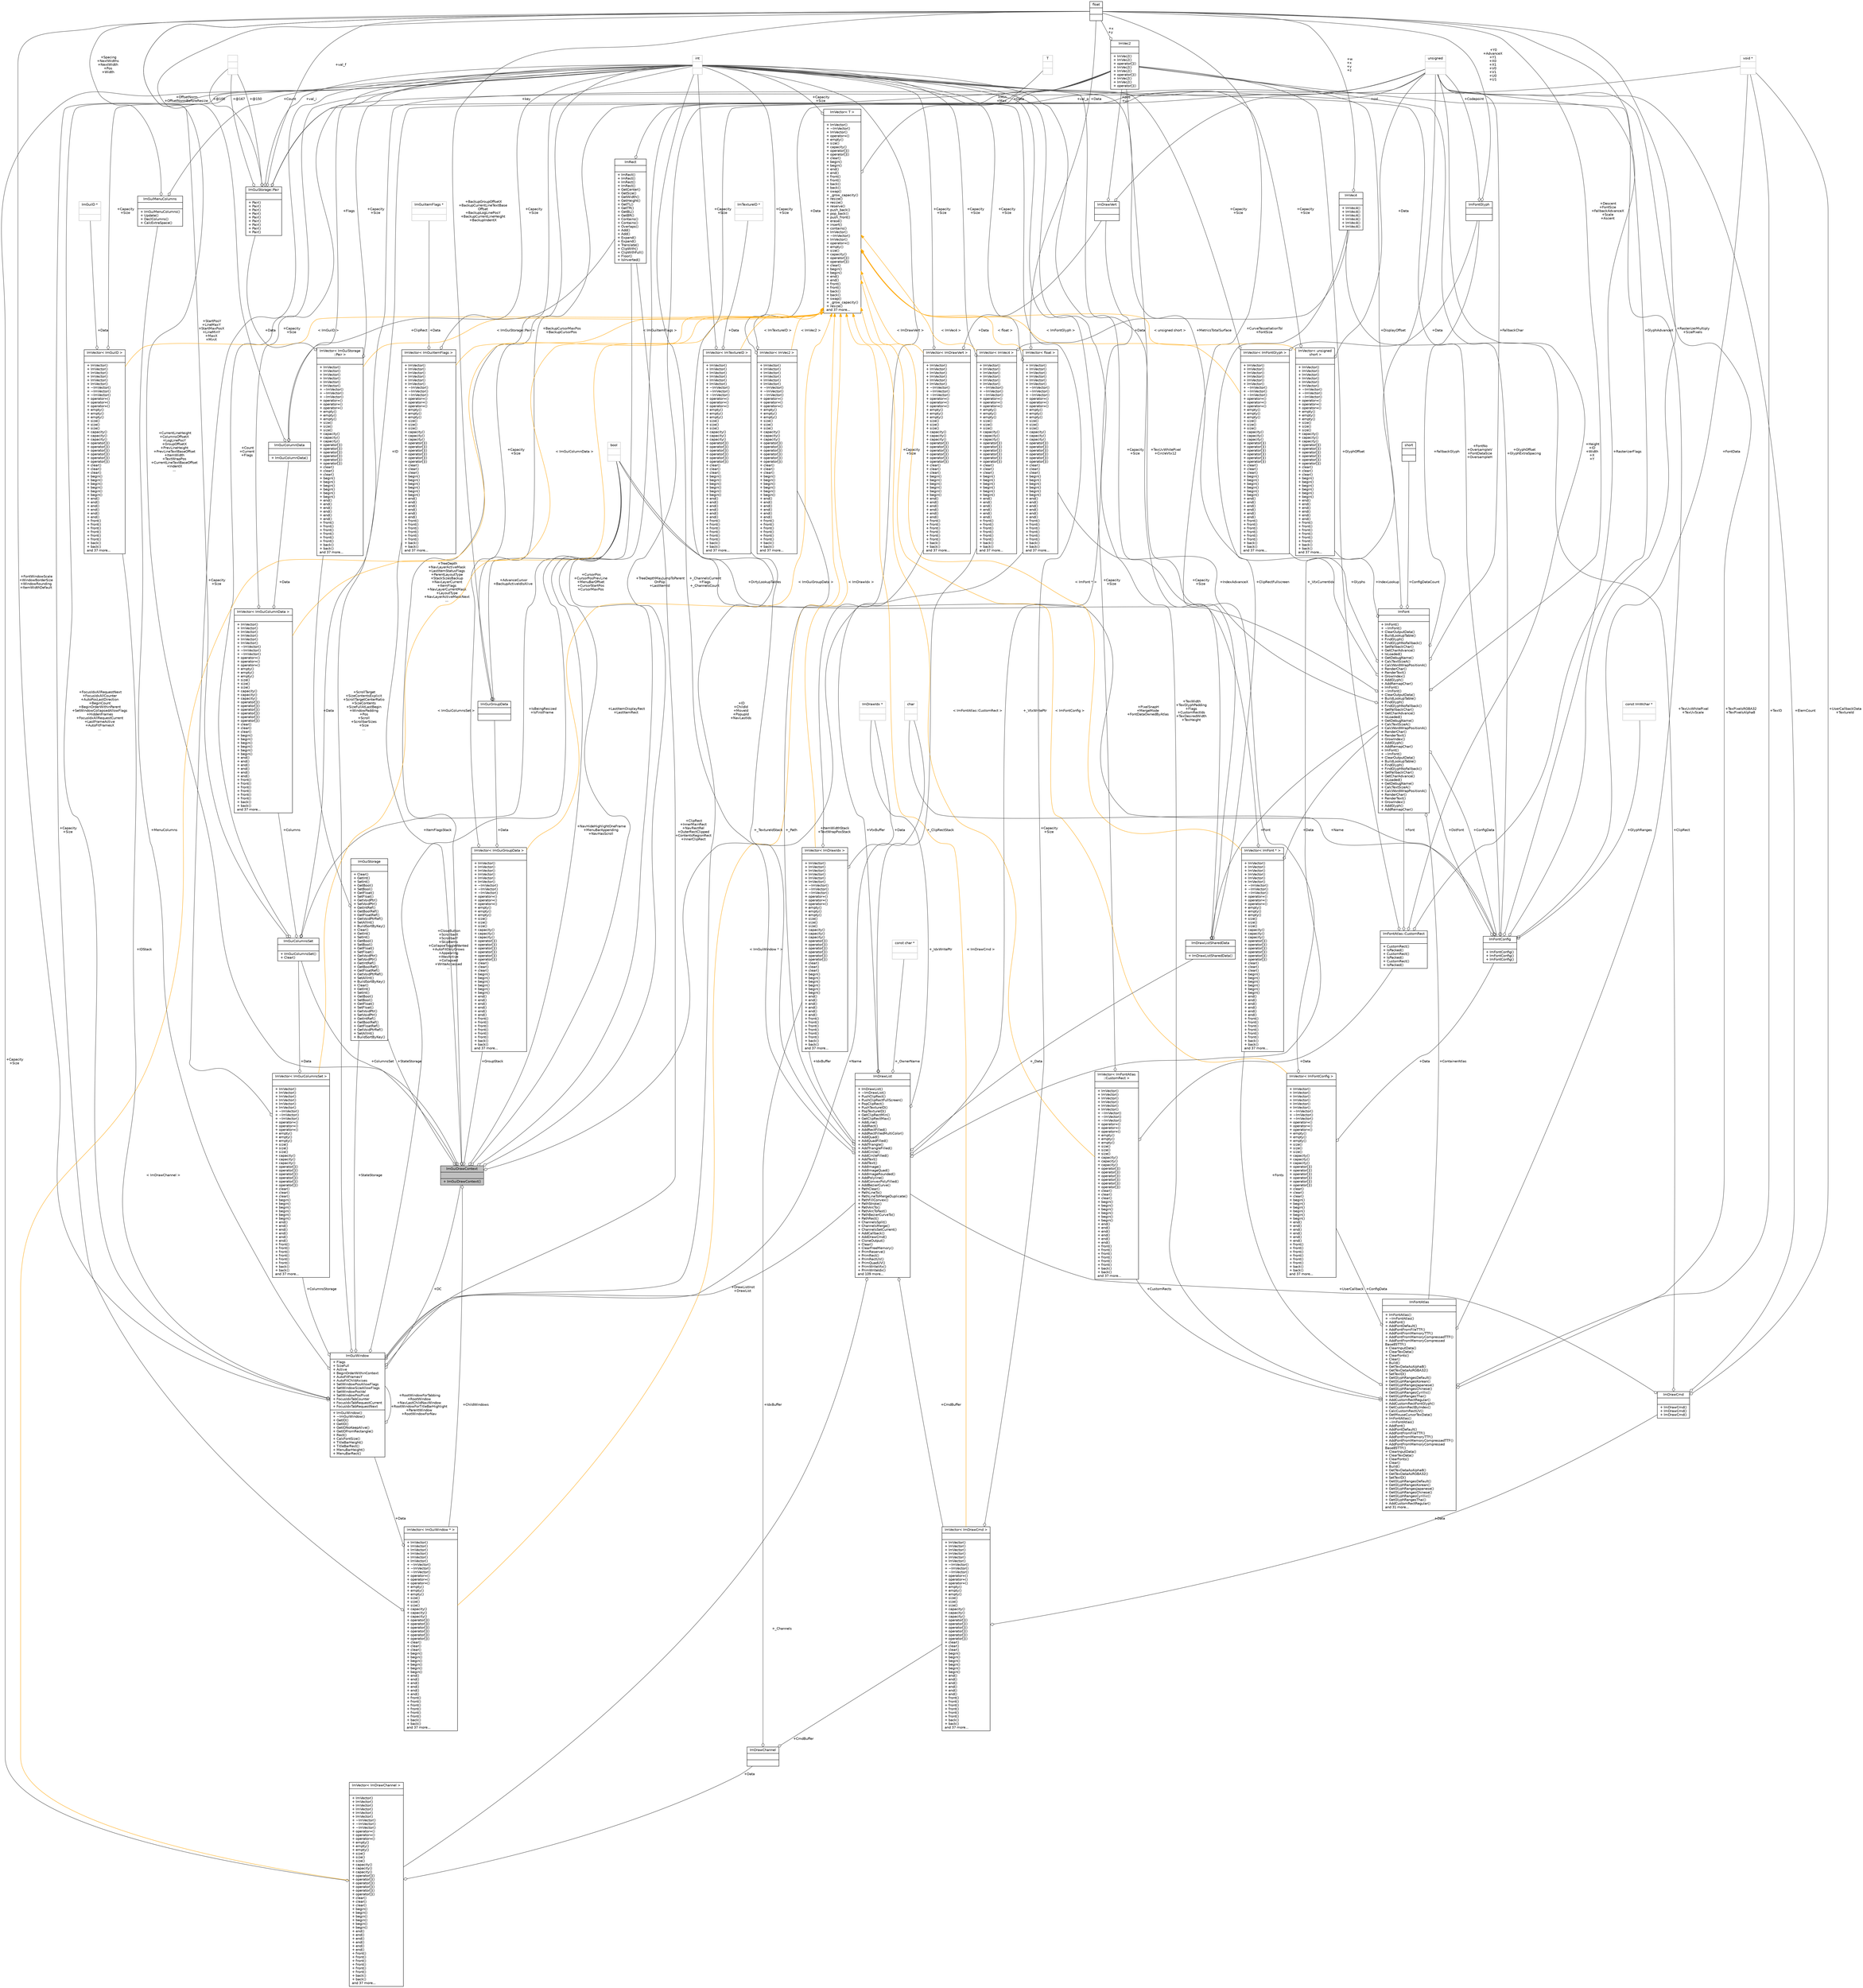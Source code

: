 digraph "ImGuiDrawContext"
{
 // INTERACTIVE_SVG=YES
  bgcolor="transparent";
  edge [fontname="Helvetica",fontsize="10",labelfontname="Helvetica",labelfontsize="10"];
  node [fontname="Helvetica",fontsize="10",shape=record];
  Node1 [label="{ImGuiDrawContext\n||+ ImGuiDrawContext()\l}",height=0.2,width=0.4,color="black", fillcolor="grey75", style="filled" fontcolor="black"];
  Node2 -> Node1 [color="grey25",fontsize="10",style="solid",label=" +GroupStack" ,arrowhead="odiamond",fontname="Helvetica"];
  Node2 [label="{ImVector\< ImGuiGroupData \>\n||+ ImVector()\l+ ImVector()\l+ ImVector()\l+ ImVector()\l+ ImVector()\l+ ImVector()\l+ ~ImVector()\l+ ~ImVector()\l+ ~ImVector()\l+ operator=()\l+ operator=()\l+ operator=()\l+ empty()\l+ empty()\l+ empty()\l+ size()\l+ size()\l+ size()\l+ capacity()\l+ capacity()\l+ capacity()\l+ operator[]()\l+ operator[]()\l+ operator[]()\l+ operator[]()\l+ operator[]()\l+ operator[]()\l+ clear()\l+ clear()\l+ clear()\l+ begin()\l+ begin()\l+ begin()\l+ begin()\l+ begin()\l+ begin()\l+ end()\l+ end()\l+ end()\l+ end()\l+ end()\l+ end()\l+ front()\l+ front()\l+ front()\l+ front()\l+ front()\l+ front()\l+ back()\l+ back()\land 37 more...\l}",height=0.2,width=0.4,color="black",URL="$d3/d32/classImVector.html"];
  Node3 -> Node2 [color="grey25",fontsize="10",style="solid",label=" +Capacity\n+Size" ,arrowhead="odiamond",fontname="Helvetica"];
  Node3 [label="{int\n||}",height=0.2,width=0.4,color="grey75"];
  Node4 -> Node2 [color="grey25",fontsize="10",style="solid",label=" +Data" ,arrowhead="odiamond",fontname="Helvetica"];
  Node4 [label="{ImGuiGroupData\n||}",height=0.2,width=0.4,color="black",URL="$d0/dea/structImGuiGroupData.html"];
  Node5 -> Node4 [color="grey25",fontsize="10",style="solid",label=" +BackupCursorMaxPos\n+BackupCursorPos" ,arrowhead="odiamond",fontname="Helvetica"];
  Node5 [label="{ImVec2\n||+ ImVec2()\l+ ImVec2()\l+ operator[]()\l+ ImVec2()\l+ ImVec2()\l+ operator[]()\l+ ImVec2()\l+ ImVec2()\l+ operator[]()\l}",height=0.2,width=0.4,color="black",URL="$d3/dc2/structImVec2.html"];
  Node6 -> Node5 [color="grey25",fontsize="10",style="solid",label=" +x\n+y" ,arrowhead="odiamond",fontname="Helvetica"];
  Node6 [label="{float\n||}",height=0.2,width=0.4,color="black",URL="$d4/dc3/classfloat.html"];
  Node6 -> Node4 [color="grey25",fontsize="10",style="solid",label=" +BackupGroupOffsetX\n+BackupCurrentLineTextBase\lOffset\n+BackupLogLinePosY\n+BackupCurrentLineHeight\n+BackupIndentX" ,arrowhead="odiamond",fontname="Helvetica"];
  Node7 -> Node4 [color="grey25",fontsize="10",style="solid",label=" +AdvanceCursor\n+BackupActiveIdIsAlive" ,arrowhead="odiamond",fontname="Helvetica"];
  Node7 [label="{bool\n||}",height=0.2,width=0.4,color="grey75"];
  Node8 -> Node2 [dir="back",color="orange",fontsize="10",style="solid",label=" \< ImGuiGroupData \>" ,fontname="Helvetica"];
  Node8 [label="{ImVector\< T \>\n||+ ImVector()\l+ ~ImVector()\l+ ImVector()\l+ operator=()\l+ empty()\l+ size()\l+ capacity()\l+ operator[]()\l+ operator[]()\l+ clear()\l+ begin()\l+ begin()\l+ end()\l+ end()\l+ front()\l+ front()\l+ back()\l+ back()\l+ swap()\l+ _grow_capacity()\l+ resize()\l+ resize()\l+ reserve()\l+ push_back()\l+ pop_back()\l+ push_front()\l+ erase()\l+ insert()\l+ contains()\l+ ImVector()\l+ ~ImVector()\l+ ImVector()\l+ operator=()\l+ empty()\l+ size()\l+ capacity()\l+ operator[]()\l+ operator[]()\l+ clear()\l+ begin()\l+ begin()\l+ end()\l+ end()\l+ front()\l+ front()\l+ back()\l+ back()\l+ swap()\l+ _grow_capacity()\l+ resize()\land 37 more...\l}",height=0.2,width=0.4,color="black",URL="$d3/d32/classImVector.html"];
  Node3 -> Node8 [color="grey25",fontsize="10",style="solid",label=" +Capacity\n+Size" ,arrowhead="odiamond",fontname="Helvetica"];
  Node9 -> Node8 [color="grey25",fontsize="10",style="solid",label=" +Data" ,arrowhead="odiamond",fontname="Helvetica"];
  Node9 [label="{T\n||}",height=0.2,width=0.4,color="grey75"];
  Node10 -> Node1 [color="grey25",fontsize="10",style="solid",label=" +StateStorage" ,arrowhead="odiamond",fontname="Helvetica"];
  Node10 [label="{ImGuiStorage\n||+ Clear()\l+ GetInt()\l+ SetInt()\l+ GetBool()\l+ SetBool()\l+ GetFloat()\l+ SetFloat()\l+ GetVoidPtr()\l+ SetVoidPtr()\l+ GetIntRef()\l+ GetBoolRef()\l+ GetFloatRef()\l+ GetVoidPtrRef()\l+ SetAllInt()\l+ BuildSortByKey()\l+ Clear()\l+ GetInt()\l+ SetInt()\l+ GetBool()\l+ SetBool()\l+ GetFloat()\l+ SetFloat()\l+ GetVoidPtr()\l+ SetVoidPtr()\l+ GetIntRef()\l+ GetBoolRef()\l+ GetFloatRef()\l+ GetVoidPtrRef()\l+ SetAllInt()\l+ BuildSortByKey()\l+ Clear()\l+ GetInt()\l+ SetInt()\l+ GetBool()\l+ SetBool()\l+ GetFloat()\l+ SetFloat()\l+ GetVoidPtr()\l+ SetVoidPtr()\l+ GetIntRef()\l+ GetBoolRef()\l+ GetFloatRef()\l+ GetVoidPtrRef()\l+ SetAllInt()\l+ BuildSortByKey()\l}",height=0.2,width=0.4,color="black",URL="$d5/d44/structImGuiStorage.html"];
  Node11 -> Node10 [color="grey25",fontsize="10",style="solid",label=" +Data" ,arrowhead="odiamond",fontname="Helvetica"];
  Node11 [label="{ImVector\< ImGuiStorage\l::Pair \>\n||+ ImVector()\l+ ImVector()\l+ ImVector()\l+ ImVector()\l+ ImVector()\l+ ImVector()\l+ ~ImVector()\l+ ~ImVector()\l+ ~ImVector()\l+ operator=()\l+ operator=()\l+ operator=()\l+ empty()\l+ empty()\l+ empty()\l+ size()\l+ size()\l+ size()\l+ capacity()\l+ capacity()\l+ capacity()\l+ operator[]()\l+ operator[]()\l+ operator[]()\l+ operator[]()\l+ operator[]()\l+ operator[]()\l+ clear()\l+ clear()\l+ clear()\l+ begin()\l+ begin()\l+ begin()\l+ begin()\l+ begin()\l+ begin()\l+ end()\l+ end()\l+ end()\l+ end()\l+ end()\l+ end()\l+ front()\l+ front()\l+ front()\l+ front()\l+ front()\l+ front()\l+ back()\l+ back()\land 37 more...\l}",height=0.2,width=0.4,color="black",URL="$d3/d32/classImVector.html"];
  Node12 -> Node11 [color="grey25",fontsize="10",style="solid",label=" +Data" ,arrowhead="odiamond",fontname="Helvetica"];
  Node12 [label="{ImGuiStorage::Pair\n||+ Pair()\l+ Pair()\l+ Pair()\l+ Pair()\l+ Pair()\l+ Pair()\l+ Pair()\l+ Pair()\l+ Pair()\l}",height=0.2,width=0.4,color="black",URL="$d3/d51/structImGuiStorage_1_1Pair.html"];
  Node13 -> Node12 [color="grey25",fontsize="10",style="solid",label=" +@150" ,arrowhead="odiamond",fontname="Helvetica"];
  Node13 [label="{\n||}",height=0.2,width=0.4,color="grey75"];
  Node13 -> Node12 [color="grey25",fontsize="10",style="solid",label=" +@100" ,arrowhead="odiamond",fontname="Helvetica"];
  Node6 -> Node12 [color="grey25",fontsize="10",style="solid",label=" +val_f" ,arrowhead="odiamond",fontname="Helvetica"];
  Node3 -> Node12 [color="grey25",fontsize="10",style="solid",label=" +val_i" ,arrowhead="odiamond",fontname="Helvetica"];
  Node13 -> Node12 [color="grey25",fontsize="10",style="solid",label=" +@167" ,arrowhead="odiamond",fontname="Helvetica"];
  Node14 -> Node12 [color="grey25",fontsize="10",style="solid",label=" +key" ,arrowhead="odiamond",fontname="Helvetica"];
  Node14 [label="{unsigned\n||}",height=0.2,width=0.4,color="grey75"];
  Node15 -> Node12 [color="grey25",fontsize="10",style="solid",label=" +val_p" ,arrowhead="odiamond",fontname="Helvetica"];
  Node15 [label="{void *\n||}",height=0.2,width=0.4,color="grey75"];
  Node3 -> Node11 [color="grey25",fontsize="10",style="solid",label=" +Capacity\n+Size" ,arrowhead="odiamond",fontname="Helvetica"];
  Node8 -> Node11 [dir="back",color="orange",fontsize="10",style="solid",label=" \< ImGuiStorage::Pair \>" ,fontname="Helvetica"];
  Node5 -> Node1 [color="grey25",fontsize="10",style="solid",label=" +CursorPos\n+CursorPosPrevLine\n+MenuBarOffset\n+CursorStartPos\n+CursorMaxPos" ,arrowhead="odiamond",fontname="Helvetica"];
  Node16 -> Node1 [color="grey25",fontsize="10",style="solid",label=" +LastItemDisplayRect\n+LastItemRect" ,arrowhead="odiamond",fontname="Helvetica"];
  Node16 [label="{ImRect\n||+ ImRect()\l+ ImRect()\l+ ImRect()\l+ ImRect()\l+ GetCenter()\l+ GetSize()\l+ GetWidth()\l+ GetHeight()\l+ GetTL()\l+ GetTR()\l+ GetBL()\l+ GetBR()\l+ Contains()\l+ Contains()\l+ Overlaps()\l+ Add()\l+ Add()\l+ Expand()\l+ Expand()\l+ Translate()\l+ ClipWith()\l+ ClipWithFull()\l+ Floor()\l+ IsInverted()\l}",height=0.2,width=0.4,color="black",URL="$de/d50/structImRect.html"];
  Node5 -> Node16 [color="grey25",fontsize="10",style="solid",label=" +Min\n+Max" ,arrowhead="odiamond",fontname="Helvetica"];
  Node17 -> Node1 [color="grey25",fontsize="10",style="solid",label=" +ColumnsSet" ,arrowhead="odiamond",fontname="Helvetica"];
  Node17 [label="{ImGuiColumnsSet\n||+ ImGuiColumnsSet()\l+ Clear()\l}",height=0.2,width=0.4,color="black",URL="$d5/dd5/structImGuiColumnsSet.html"];
  Node18 -> Node17 [color="grey25",fontsize="10",style="solid",label=" +Columns" ,arrowhead="odiamond",fontname="Helvetica"];
  Node18 [label="{ImVector\< ImGuiColumnData \>\n||+ ImVector()\l+ ImVector()\l+ ImVector()\l+ ImVector()\l+ ImVector()\l+ ImVector()\l+ ~ImVector()\l+ ~ImVector()\l+ ~ImVector()\l+ operator=()\l+ operator=()\l+ operator=()\l+ empty()\l+ empty()\l+ empty()\l+ size()\l+ size()\l+ size()\l+ capacity()\l+ capacity()\l+ capacity()\l+ operator[]()\l+ operator[]()\l+ operator[]()\l+ operator[]()\l+ operator[]()\l+ operator[]()\l+ clear()\l+ clear()\l+ clear()\l+ begin()\l+ begin()\l+ begin()\l+ begin()\l+ begin()\l+ begin()\l+ end()\l+ end()\l+ end()\l+ end()\l+ end()\l+ end()\l+ front()\l+ front()\l+ front()\l+ front()\l+ front()\l+ front()\l+ back()\l+ back()\land 37 more...\l}",height=0.2,width=0.4,color="black",URL="$d3/d32/classImVector.html"];
  Node3 -> Node18 [color="grey25",fontsize="10",style="solid",label=" +Capacity\n+Size" ,arrowhead="odiamond",fontname="Helvetica"];
  Node19 -> Node18 [color="grey25",fontsize="10",style="solid",label=" +Data" ,arrowhead="odiamond",fontname="Helvetica"];
  Node19 [label="{ImGuiColumnData\n||+ ImGuiColumnData()\l}",height=0.2,width=0.4,color="black",URL="$d9/d41/structImGuiColumnData.html"];
  Node16 -> Node19 [color="grey25",fontsize="10",style="solid",label=" +ClipRect" ,arrowhead="odiamond",fontname="Helvetica"];
  Node6 -> Node19 [color="grey25",fontsize="10",style="solid",label=" +OffsetNorm\n+OffsetNormBeforeResize" ,arrowhead="odiamond",fontname="Helvetica"];
  Node3 -> Node19 [color="grey25",fontsize="10",style="solid",label=" +Flags" ,arrowhead="odiamond",fontname="Helvetica"];
  Node8 -> Node18 [dir="back",color="orange",fontsize="10",style="solid",label=" \< ImGuiColumnData \>" ,fontname="Helvetica"];
  Node6 -> Node17 [color="grey25",fontsize="10",style="solid",label=" +StartPosY\n+LineMaxY\n+StartMaxPosX\n+LineMinY\n+MaxX\n+MinX" ,arrowhead="odiamond",fontname="Helvetica"];
  Node3 -> Node17 [color="grey25",fontsize="10",style="solid",label=" +Count\n+Current\n+Flags" ,arrowhead="odiamond",fontname="Helvetica"];
  Node7 -> Node17 [color="grey25",fontsize="10",style="solid",label=" +IsBeingResized\n+IsFirstFrame" ,arrowhead="odiamond",fontname="Helvetica"];
  Node14 -> Node17 [color="grey25",fontsize="10",style="solid",label=" +ID" ,arrowhead="odiamond",fontname="Helvetica"];
  Node6 -> Node1 [color="grey25",fontsize="10",style="solid",label=" +CurrentLineHeight\n+ColumnsOffsetX\n+LogLinePosY\n+GroupOffsetX\n+PrevLineHeight\n+PrevLineTextBaseOffset\n+ItemWidth\n+TextWrapPos\n+CurrentLineTextBaseOffset\n+IndentX\n..." ,arrowhead="odiamond",fontname="Helvetica"];
  Node20 -> Node1 [color="grey25",fontsize="10",style="solid",label=" +ItemFlagsStack" ,arrowhead="odiamond",fontname="Helvetica"];
  Node20 [label="{ImVector\< ImGuiItemFlags \>\n||+ ImVector()\l+ ImVector()\l+ ImVector()\l+ ImVector()\l+ ImVector()\l+ ImVector()\l+ ~ImVector()\l+ ~ImVector()\l+ ~ImVector()\l+ operator=()\l+ operator=()\l+ operator=()\l+ empty()\l+ empty()\l+ empty()\l+ size()\l+ size()\l+ size()\l+ capacity()\l+ capacity()\l+ capacity()\l+ operator[]()\l+ operator[]()\l+ operator[]()\l+ operator[]()\l+ operator[]()\l+ operator[]()\l+ clear()\l+ clear()\l+ clear()\l+ begin()\l+ begin()\l+ begin()\l+ begin()\l+ begin()\l+ begin()\l+ end()\l+ end()\l+ end()\l+ end()\l+ end()\l+ end()\l+ front()\l+ front()\l+ front()\l+ front()\l+ front()\l+ front()\l+ back()\l+ back()\land 37 more...\l}",height=0.2,width=0.4,color="black",URL="$d3/d32/classImVector.html"];
  Node21 -> Node20 [color="grey25",fontsize="10",style="solid",label=" +Data" ,arrowhead="odiamond",fontname="Helvetica"];
  Node21 [label="{ImGuiItemFlags *\n||}",height=0.2,width=0.4,color="grey75"];
  Node3 -> Node20 [color="grey25",fontsize="10",style="solid",label=" +Capacity\n+Size" ,arrowhead="odiamond",fontname="Helvetica"];
  Node8 -> Node20 [dir="back",color="orange",fontsize="10",style="solid",label=" \< ImGuiItemFlags \>" ,fontname="Helvetica"];
  Node3 -> Node1 [color="grey25",fontsize="10",style="solid",label=" +TreeDepth\n+NavLayerActiveMask\n+LastItemStatusFlags\n+ParentLayoutType\n+StackSizesBackup\n+NavLayerCurrent\n+ItemFlags\n+NavLayerCurrentMask\n+LayoutType\n+NavLayerActiveMaskNext\n..." ,arrowhead="odiamond",fontname="Helvetica"];
  Node7 -> Node1 [color="grey25",fontsize="10",style="solid",label=" +NavHideHighlightOneFrame\n+MenuBarAppending\n+NavHasScroll" ,arrowhead="odiamond",fontname="Helvetica"];
  Node22 -> Node1 [color="grey25",fontsize="10",style="solid",label=" +ChildWindows" ,arrowhead="odiamond",fontname="Helvetica"];
  Node22 [label="{ImVector\< ImGuiWindow * \>\n||+ ImVector()\l+ ImVector()\l+ ImVector()\l+ ImVector()\l+ ImVector()\l+ ImVector()\l+ ~ImVector()\l+ ~ImVector()\l+ ~ImVector()\l+ operator=()\l+ operator=()\l+ operator=()\l+ empty()\l+ empty()\l+ empty()\l+ size()\l+ size()\l+ size()\l+ capacity()\l+ capacity()\l+ capacity()\l+ operator[]()\l+ operator[]()\l+ operator[]()\l+ operator[]()\l+ operator[]()\l+ operator[]()\l+ clear()\l+ clear()\l+ clear()\l+ begin()\l+ begin()\l+ begin()\l+ begin()\l+ begin()\l+ begin()\l+ end()\l+ end()\l+ end()\l+ end()\l+ end()\l+ end()\l+ front()\l+ front()\l+ front()\l+ front()\l+ front()\l+ front()\l+ back()\l+ back()\land 37 more...\l}",height=0.2,width=0.4,color="black",URL="$d3/d32/classImVector.html"];
  Node3 -> Node22 [color="grey25",fontsize="10",style="solid",label=" +Capacity\n+Size" ,arrowhead="odiamond",fontname="Helvetica"];
  Node23 -> Node22 [color="grey25",fontsize="10",style="solid",label=" +Data" ,arrowhead="odiamond",fontname="Helvetica"];
  Node23 [label="{ImGuiWindow\n|+ Flags\l+ SizeFull\l+ Active\l+ BeginOrderWithinContext\l+ AutoFitFramesY\l+ AutoFitChildAxises\l+ SetWindowPosAllowFlags\l+ SetWindowSizeAllowFlags\l+ SetWindowPosVal\l+ SetWindowPosPivot\l+ FocusIdxTabCounter\l+ FocusIdxTabRequestCurrent\l+ FocusIdxTabRequestNext\l|+ ImGuiWindow()\l+ ~ImGuiWindow()\l+ GetID()\l+ GetID()\l+ GetIDNoKeepAlive()\l+ GetIDFromRectangle()\l+ Rect()\l+ CalcFontSize()\l+ TitleBarHeight()\l+ TitleBarRect()\l+ MenuBarHeight()\l+ MenuBarRect()\l}",height=0.2,width=0.4,color="black",URL="$df/d95/structImGuiWindow.html"];
  Node10 -> Node23 [color="grey25",fontsize="10",style="solid",label=" +StateStorage" ,arrowhead="odiamond",fontname="Helvetica"];
  Node1 -> Node23 [color="grey25",fontsize="10",style="solid",label=" +DC" ,arrowhead="odiamond",fontname="Helvetica"];
  Node5 -> Node23 [color="grey25",fontsize="10",style="solid",label=" +ScrollTarget\n+SizeContentsExplicit\n+ScrollTargetCenterRatio\n+SizeContents\n+SizeFullAtLastBegin\n+WindowPadding\n+Pos\n+Scroll\n+ScrollbarSizes\n+Size\n..." ,arrowhead="odiamond",fontname="Helvetica"];
  Node24 -> Node23 [color="grey25",fontsize="10",style="solid",label=" +ColumnsStorage" ,arrowhead="odiamond",fontname="Helvetica"];
  Node24 [label="{ImVector\< ImGuiColumnsSet \>\n||+ ImVector()\l+ ImVector()\l+ ImVector()\l+ ImVector()\l+ ImVector()\l+ ImVector()\l+ ~ImVector()\l+ ~ImVector()\l+ ~ImVector()\l+ operator=()\l+ operator=()\l+ operator=()\l+ empty()\l+ empty()\l+ empty()\l+ size()\l+ size()\l+ size()\l+ capacity()\l+ capacity()\l+ capacity()\l+ operator[]()\l+ operator[]()\l+ operator[]()\l+ operator[]()\l+ operator[]()\l+ operator[]()\l+ clear()\l+ clear()\l+ clear()\l+ begin()\l+ begin()\l+ begin()\l+ begin()\l+ begin()\l+ begin()\l+ end()\l+ end()\l+ end()\l+ end()\l+ end()\l+ end()\l+ front()\l+ front()\l+ front()\l+ front()\l+ front()\l+ front()\l+ back()\l+ back()\land 37 more...\l}",height=0.2,width=0.4,color="black",URL="$d3/d32/classImVector.html"];
  Node17 -> Node24 [color="grey25",fontsize="10",style="solid",label=" +Data" ,arrowhead="odiamond",fontname="Helvetica"];
  Node3 -> Node24 [color="grey25",fontsize="10",style="solid",label=" +Capacity\n+Size" ,arrowhead="odiamond",fontname="Helvetica"];
  Node8 -> Node24 [dir="back",color="orange",fontsize="10",style="solid",label=" \< ImGuiColumnsSet \>" ,fontname="Helvetica"];
  Node16 -> Node23 [color="grey25",fontsize="10",style="solid",label=" +ClipRect\n+InnerMainRect\n+NavRectRel\n+OuterRectClipped\n+ContentsRegionRect\n+InnerClipRect" ,arrowhead="odiamond",fontname="Helvetica"];
  Node6 -> Node23 [color="grey25",fontsize="10",style="solid",label=" +FontWindowScale\n+WindowBorderSize\n+WindowRounding\n+ItemWidthDefault" ,arrowhead="odiamond",fontname="Helvetica"];
  Node25 -> Node23 [color="grey25",fontsize="10",style="solid",label=" +Name" ,arrowhead="odiamond",fontname="Helvetica"];
  Node25 [label="{char\n||}",height=0.2,width=0.4,color="grey75"];
  Node26 -> Node23 [color="grey25",fontsize="10",style="solid",label=" +IDStack" ,arrowhead="odiamond",fontname="Helvetica"];
  Node26 [label="{ImVector\< ImGuiID \>\n||+ ImVector()\l+ ImVector()\l+ ImVector()\l+ ImVector()\l+ ImVector()\l+ ImVector()\l+ ~ImVector()\l+ ~ImVector()\l+ ~ImVector()\l+ operator=()\l+ operator=()\l+ operator=()\l+ empty()\l+ empty()\l+ empty()\l+ size()\l+ size()\l+ size()\l+ capacity()\l+ capacity()\l+ capacity()\l+ operator[]()\l+ operator[]()\l+ operator[]()\l+ operator[]()\l+ operator[]()\l+ operator[]()\l+ clear()\l+ clear()\l+ clear()\l+ begin()\l+ begin()\l+ begin()\l+ begin()\l+ begin()\l+ begin()\l+ end()\l+ end()\l+ end()\l+ end()\l+ end()\l+ end()\l+ front()\l+ front()\l+ front()\l+ front()\l+ front()\l+ front()\l+ back()\l+ back()\land 37 more...\l}",height=0.2,width=0.4,color="black",URL="$d3/d32/classImVector.html"];
  Node27 -> Node26 [color="grey25",fontsize="10",style="solid",label=" +Data" ,arrowhead="odiamond",fontname="Helvetica"];
  Node27 [label="{ImGuiID *\n||}",height=0.2,width=0.4,color="grey75"];
  Node3 -> Node26 [color="grey25",fontsize="10",style="solid",label=" +Capacity\n+Size" ,arrowhead="odiamond",fontname="Helvetica"];
  Node8 -> Node26 [dir="back",color="orange",fontsize="10",style="solid",label=" \< ImGuiID \>" ,fontname="Helvetica"];
  Node3 -> Node23 [color="grey25",fontsize="10",style="solid",label=" +FocusIdxAllRequestNext\n+FocusIdxAllCounter\n+AutoPosLastDirection\n+BeginCount\n+BeginOrderWithinParent\n+SetWindowCollapsedAllowFlags\n+HiddenFrames\n+FocusIdxAllRequestCurrent\n+LastFrameActive\n+AutoFitFramesX\n..." ,arrowhead="odiamond",fontname="Helvetica"];
  Node7 -> Node23 [color="grey25",fontsize="10",style="solid",label=" +CloseButton\n+ScrollbarX\n+ScrollbarY\n+SkipItems\n+CollapseToggleWanted\n+AutoFitOnlyGrows\n+Appearing\n+WasActive\n+Collapsed\n+WriteAccessed\n..." ,arrowhead="odiamond",fontname="Helvetica"];
  Node28 -> Node23 [color="grey25",fontsize="10",style="solid",label=" +MenuColumns" ,arrowhead="odiamond",fontname="Helvetica"];
  Node28 [label="{ImGuiMenuColumns\n||+ ImGuiMenuColumns()\l+ Update()\l+ DeclColumns()\l+ CalcExtraSpace()\l}",height=0.2,width=0.4,color="black",URL="$d4/d27/structImGuiMenuColumns.html"];
  Node6 -> Node28 [color="grey25",fontsize="10",style="solid",label=" +Spacing\n+NextWidths\n+NextWidth\n+Pos\n+Width" ,arrowhead="odiamond",fontname="Helvetica"];
  Node3 -> Node28 [color="grey25",fontsize="10",style="solid",label=" +Count" ,arrowhead="odiamond",fontname="Helvetica"];
  Node14 -> Node23 [color="grey25",fontsize="10",style="solid",label=" +ID\n+ChildId\n+MoveId\n+PopupId\n+NavLastIds" ,arrowhead="odiamond",fontname="Helvetica"];
  Node23 -> Node23 [color="grey25",fontsize="10",style="solid",label=" +RootWindowForTabbing\n+RootWindow\n+NavLastChildNavWindow\n+RootWindowForTitleBarHighlight\n+ParentWindow\n+RootWindowForNav" ,arrowhead="odiamond",fontname="Helvetica"];
  Node29 -> Node23 [color="grey25",fontsize="10",style="solid",label=" +DrawListInst\n+DrawList" ,arrowhead="odiamond",fontname="Helvetica"];
  Node29 [label="{ImDrawList\n||+ ImDrawList()\l+ ~ImDrawList()\l+ PushClipRect()\l+ PushClipRectFullScreen()\l+ PopClipRect()\l+ PushTextureID()\l+ PopTextureID()\l+ GetClipRectMin()\l+ GetClipRectMax()\l+ AddLine()\l+ AddRect()\l+ AddRectFilled()\l+ AddRectFilledMultiColor()\l+ AddQuad()\l+ AddQuadFilled()\l+ AddTriangle()\l+ AddTriangleFilled()\l+ AddCircle()\l+ AddCircleFilled()\l+ AddText()\l+ AddText()\l+ AddImage()\l+ AddImageQuad()\l+ AddImageRounded()\l+ AddPolyline()\l+ AddConvexPolyFilled()\l+ AddBezierCurve()\l+ PathClear()\l+ PathLineTo()\l+ PathLineToMergeDuplicate()\l+ PathFillConvex()\l+ PathStroke()\l+ PathArcTo()\l+ PathArcToFast()\l+ PathBezierCurveTo()\l+ PathRect()\l+ ChannelsSplit()\l+ ChannelsMerge()\l+ ChannelsSetCurrent()\l+ AddCallback()\l+ AddDrawCmd()\l+ CloneOutput()\l+ Clear()\l+ ClearFreeMemory()\l+ PrimReserve()\l+ PrimRect()\l+ PrimRectUV()\l+ PrimQuadUV()\l+ PrimWriteVtx()\l+ PrimWriteIdx()\land 109 more...\l}",height=0.2,width=0.4,color="black",URL="$d2/d31/structImDrawList.html"];
  Node30 -> Node29 [color="grey25",fontsize="10",style="solid",label=" +_ClipRectStack" ,arrowhead="odiamond",fontname="Helvetica"];
  Node30 [label="{ImVector\< ImVec4 \>\n||+ ImVector()\l+ ImVector()\l+ ImVector()\l+ ImVector()\l+ ImVector()\l+ ImVector()\l+ ~ImVector()\l+ ~ImVector()\l+ ~ImVector()\l+ operator=()\l+ operator=()\l+ operator=()\l+ empty()\l+ empty()\l+ empty()\l+ size()\l+ size()\l+ size()\l+ capacity()\l+ capacity()\l+ capacity()\l+ operator[]()\l+ operator[]()\l+ operator[]()\l+ operator[]()\l+ operator[]()\l+ operator[]()\l+ clear()\l+ clear()\l+ clear()\l+ begin()\l+ begin()\l+ begin()\l+ begin()\l+ begin()\l+ begin()\l+ end()\l+ end()\l+ end()\l+ end()\l+ end()\l+ end()\l+ front()\l+ front()\l+ front()\l+ front()\l+ front()\l+ front()\l+ back()\l+ back()\land 37 more...\l}",height=0.2,width=0.4,color="black",URL="$d3/d32/classImVector.html"];
  Node31 -> Node30 [color="grey25",fontsize="10",style="solid",label=" +Data" ,arrowhead="odiamond",fontname="Helvetica"];
  Node31 [label="{ImVec4\n||+ ImVec4()\l+ ImVec4()\l+ ImVec4()\l+ ImVec4()\l+ ImVec4()\l+ ImVec4()\l}",height=0.2,width=0.4,color="black",URL="$dc/dee/structImVec4.html"];
  Node6 -> Node31 [color="grey25",fontsize="10",style="solid",label=" +w\n+x\n+y\n+z" ,arrowhead="odiamond",fontname="Helvetica"];
  Node3 -> Node30 [color="grey25",fontsize="10",style="solid",label=" +Capacity\n+Size" ,arrowhead="odiamond",fontname="Helvetica"];
  Node8 -> Node30 [dir="back",color="orange",fontsize="10",style="solid",label=" \< ImVec4 \>" ,fontname="Helvetica"];
  Node32 -> Node29 [color="grey25",fontsize="10",style="solid",label=" +_IdxWritePtr" ,arrowhead="odiamond",fontname="Helvetica"];
  Node32 [label="{ImDrawIdx *\n||}",height=0.2,width=0.4,color="grey75"];
  Node33 -> Node29 [color="grey25",fontsize="10",style="solid",label=" +VtxBuffer" ,arrowhead="odiamond",fontname="Helvetica"];
  Node33 [label="{ImVector\< ImDrawVert \>\n||+ ImVector()\l+ ImVector()\l+ ImVector()\l+ ImVector()\l+ ImVector()\l+ ImVector()\l+ ~ImVector()\l+ ~ImVector()\l+ ~ImVector()\l+ operator=()\l+ operator=()\l+ operator=()\l+ empty()\l+ empty()\l+ empty()\l+ size()\l+ size()\l+ size()\l+ capacity()\l+ capacity()\l+ capacity()\l+ operator[]()\l+ operator[]()\l+ operator[]()\l+ operator[]()\l+ operator[]()\l+ operator[]()\l+ clear()\l+ clear()\l+ clear()\l+ begin()\l+ begin()\l+ begin()\l+ begin()\l+ begin()\l+ begin()\l+ end()\l+ end()\l+ end()\l+ end()\l+ end()\l+ end()\l+ front()\l+ front()\l+ front()\l+ front()\l+ front()\l+ front()\l+ back()\l+ back()\land 37 more...\l}",height=0.2,width=0.4,color="black",URL="$d3/d32/classImVector.html"];
  Node3 -> Node33 [color="grey25",fontsize="10",style="solid",label=" +Capacity\n+Size" ,arrowhead="odiamond",fontname="Helvetica"];
  Node34 -> Node33 [color="grey25",fontsize="10",style="solid",label=" +Data" ,arrowhead="odiamond",fontname="Helvetica"];
  Node34 [label="{ImDrawVert\n||}",height=0.2,width=0.4,color="black",URL="$d3/dfa/structImDrawVert.html"];
  Node5 -> Node34 [color="grey25",fontsize="10",style="solid",label=" +pos\n+uv" ,arrowhead="odiamond",fontname="Helvetica"];
  Node14 -> Node34 [color="grey25",fontsize="10",style="solid",label=" +col" ,arrowhead="odiamond",fontname="Helvetica"];
  Node8 -> Node33 [dir="back",color="orange",fontsize="10",style="solid",label=" \< ImDrawVert \>" ,fontname="Helvetica"];
  Node35 -> Node29 [color="grey25",fontsize="10",style="solid",label=" +_Channels" ,arrowhead="odiamond",fontname="Helvetica"];
  Node35 [label="{ImVector\< ImDrawChannel \>\n||+ ImVector()\l+ ImVector()\l+ ImVector()\l+ ImVector()\l+ ImVector()\l+ ImVector()\l+ ~ImVector()\l+ ~ImVector()\l+ ~ImVector()\l+ operator=()\l+ operator=()\l+ operator=()\l+ empty()\l+ empty()\l+ empty()\l+ size()\l+ size()\l+ size()\l+ capacity()\l+ capacity()\l+ capacity()\l+ operator[]()\l+ operator[]()\l+ operator[]()\l+ operator[]()\l+ operator[]()\l+ operator[]()\l+ clear()\l+ clear()\l+ clear()\l+ begin()\l+ begin()\l+ begin()\l+ begin()\l+ begin()\l+ begin()\l+ end()\l+ end()\l+ end()\l+ end()\l+ end()\l+ end()\l+ front()\l+ front()\l+ front()\l+ front()\l+ front()\l+ front()\l+ back()\l+ back()\land 37 more...\l}",height=0.2,width=0.4,color="black",URL="$d3/d32/classImVector.html"];
  Node3 -> Node35 [color="grey25",fontsize="10",style="solid",label=" +Capacity\n+Size" ,arrowhead="odiamond",fontname="Helvetica"];
  Node36 -> Node35 [color="grey25",fontsize="10",style="solid",label=" +Data" ,arrowhead="odiamond",fontname="Helvetica"];
  Node36 [label="{ImDrawChannel\n||}",height=0.2,width=0.4,color="black",URL="$d7/d3a/structImDrawChannel.html"];
  Node37 -> Node36 [color="grey25",fontsize="10",style="solid",label=" +CmdBuffer" ,arrowhead="odiamond",fontname="Helvetica"];
  Node37 [label="{ImVector\< ImDrawCmd \>\n||+ ImVector()\l+ ImVector()\l+ ImVector()\l+ ImVector()\l+ ImVector()\l+ ImVector()\l+ ~ImVector()\l+ ~ImVector()\l+ ~ImVector()\l+ operator=()\l+ operator=()\l+ operator=()\l+ empty()\l+ empty()\l+ empty()\l+ size()\l+ size()\l+ size()\l+ capacity()\l+ capacity()\l+ capacity()\l+ operator[]()\l+ operator[]()\l+ operator[]()\l+ operator[]()\l+ operator[]()\l+ operator[]()\l+ clear()\l+ clear()\l+ clear()\l+ begin()\l+ begin()\l+ begin()\l+ begin()\l+ begin()\l+ begin()\l+ end()\l+ end()\l+ end()\l+ end()\l+ end()\l+ end()\l+ front()\l+ front()\l+ front()\l+ front()\l+ front()\l+ front()\l+ back()\l+ back()\land 37 more...\l}",height=0.2,width=0.4,color="black",URL="$d3/d32/classImVector.html"];
  Node38 -> Node37 [color="grey25",fontsize="10",style="solid",label=" +Data" ,arrowhead="odiamond",fontname="Helvetica"];
  Node38 [label="{ImDrawCmd\n||+ ImDrawCmd()\l+ ImDrawCmd()\l+ ImDrawCmd()\l}",height=0.2,width=0.4,color="black",URL="$d9/de6/structImDrawCmd.html"];
  Node31 -> Node38 [color="grey25",fontsize="10",style="solid",label=" +ClipRect" ,arrowhead="odiamond",fontname="Helvetica"];
  Node14 -> Node38 [color="grey25",fontsize="10",style="solid",label=" +ElemCount" ,arrowhead="odiamond",fontname="Helvetica"];
  Node15 -> Node38 [color="grey25",fontsize="10",style="solid",label=" +UserCallbackData\n+TextureId" ,arrowhead="odiamond",fontname="Helvetica"];
  Node29 -> Node38 [color="grey25",fontsize="10",style="solid",label=" +UserCallback" ,arrowhead="odiamond",fontname="Helvetica"];
  Node3 -> Node37 [color="grey25",fontsize="10",style="solid",label=" +Capacity\n+Size" ,arrowhead="odiamond",fontname="Helvetica"];
  Node8 -> Node37 [dir="back",color="orange",fontsize="10",style="solid",label=" \< ImDrawCmd \>" ,fontname="Helvetica"];
  Node39 -> Node36 [color="grey25",fontsize="10",style="solid",label=" +IdxBuffer" ,arrowhead="odiamond",fontname="Helvetica"];
  Node39 [label="{ImVector\< ImDrawIdx \>\n||+ ImVector()\l+ ImVector()\l+ ImVector()\l+ ImVector()\l+ ImVector()\l+ ImVector()\l+ ~ImVector()\l+ ~ImVector()\l+ ~ImVector()\l+ operator=()\l+ operator=()\l+ operator=()\l+ empty()\l+ empty()\l+ empty()\l+ size()\l+ size()\l+ size()\l+ capacity()\l+ capacity()\l+ capacity()\l+ operator[]()\l+ operator[]()\l+ operator[]()\l+ operator[]()\l+ operator[]()\l+ operator[]()\l+ clear()\l+ clear()\l+ clear()\l+ begin()\l+ begin()\l+ begin()\l+ begin()\l+ begin()\l+ begin()\l+ end()\l+ end()\l+ end()\l+ end()\l+ end()\l+ end()\l+ front()\l+ front()\l+ front()\l+ front()\l+ front()\l+ front()\l+ back()\l+ back()\land 37 more...\l}",height=0.2,width=0.4,color="black",URL="$d3/d32/classImVector.html"];
  Node32 -> Node39 [color="grey25",fontsize="10",style="solid",label=" +Data" ,arrowhead="odiamond",fontname="Helvetica"];
  Node3 -> Node39 [color="grey25",fontsize="10",style="solid",label=" +Capacity\n+Size" ,arrowhead="odiamond",fontname="Helvetica"];
  Node8 -> Node39 [dir="back",color="orange",fontsize="10",style="solid",label=" \< ImDrawIdx \>" ,fontname="Helvetica"];
  Node8 -> Node35 [dir="back",color="orange",fontsize="10",style="solid",label=" \< ImDrawChannel \>" ,fontname="Helvetica"];
  Node40 -> Node29 [color="grey25",fontsize="10",style="solid",label=" +_Path" ,arrowhead="odiamond",fontname="Helvetica"];
  Node40 [label="{ImVector\< ImVec2 \>\n||+ ImVector()\l+ ImVector()\l+ ImVector()\l+ ImVector()\l+ ImVector()\l+ ImVector()\l+ ~ImVector()\l+ ~ImVector()\l+ ~ImVector()\l+ operator=()\l+ operator=()\l+ operator=()\l+ empty()\l+ empty()\l+ empty()\l+ size()\l+ size()\l+ size()\l+ capacity()\l+ capacity()\l+ capacity()\l+ operator[]()\l+ operator[]()\l+ operator[]()\l+ operator[]()\l+ operator[]()\l+ operator[]()\l+ clear()\l+ clear()\l+ clear()\l+ begin()\l+ begin()\l+ begin()\l+ begin()\l+ begin()\l+ begin()\l+ end()\l+ end()\l+ end()\l+ end()\l+ end()\l+ end()\l+ front()\l+ front()\l+ front()\l+ front()\l+ front()\l+ front()\l+ back()\l+ back()\land 37 more...\l}",height=0.2,width=0.4,color="black",URL="$d3/d32/classImVector.html"];
  Node5 -> Node40 [color="grey25",fontsize="10",style="solid",label=" +Data" ,arrowhead="odiamond",fontname="Helvetica"];
  Node3 -> Node40 [color="grey25",fontsize="10",style="solid",label=" +Capacity\n+Size" ,arrowhead="odiamond",fontname="Helvetica"];
  Node8 -> Node40 [dir="back",color="orange",fontsize="10",style="solid",label=" \< ImVec2 \>" ,fontname="Helvetica"];
  Node41 -> Node29 [color="grey25",fontsize="10",style="solid",label=" +_Data" ,arrowhead="odiamond",fontname="Helvetica"];
  Node41 [label="{ImDrawListSharedData\n||+ ImDrawListSharedData()\l}",height=0.2,width=0.4,color="black",URL="$d2/d89/structImDrawListSharedData.html"];
  Node5 -> Node41 [color="grey25",fontsize="10",style="solid",label=" +TexUvWhitePixel\n+CircleVtx12" ,arrowhead="odiamond",fontname="Helvetica"];
  Node31 -> Node41 [color="grey25",fontsize="10",style="solid",label=" +ClipRectFullscreen" ,arrowhead="odiamond",fontname="Helvetica"];
  Node6 -> Node41 [color="grey25",fontsize="10",style="solid",label=" +CurveTessellationTol\n+FontSize" ,arrowhead="odiamond",fontname="Helvetica"];
  Node42 -> Node41 [color="grey25",fontsize="10",style="solid",label=" +Font" ,arrowhead="odiamond",fontname="Helvetica"];
  Node42 [label="{ImFont\n||+ ImFont()\l+ ~ImFont()\l+ ClearOutputData()\l+ BuildLookupTable()\l+ FindGlyph()\l+ FindGlyphNoFallback()\l+ SetFallbackChar()\l+ GetCharAdvance()\l+ IsLoaded()\l+ GetDebugName()\l+ CalcTextSizeA()\l+ CalcWordWrapPositionA()\l+ RenderChar()\l+ RenderText()\l+ GrowIndex()\l+ AddGlyph()\l+ AddRemapChar()\l+ ImFont()\l+ ~ImFont()\l+ ClearOutputData()\l+ BuildLookupTable()\l+ FindGlyph()\l+ FindGlyphNoFallback()\l+ SetFallbackChar()\l+ GetCharAdvance()\l+ IsLoaded()\l+ GetDebugName()\l+ CalcTextSizeA()\l+ CalcWordWrapPositionA()\l+ RenderChar()\l+ RenderText()\l+ GrowIndex()\l+ AddGlyph()\l+ AddRemapChar()\l+ ImFont()\l+ ~ImFont()\l+ ClearOutputData()\l+ BuildLookupTable()\l+ FindGlyph()\l+ FindGlyphNoFallback()\l+ SetFallbackChar()\l+ GetCharAdvance()\l+ IsLoaded()\l+ GetDebugName()\l+ CalcTextSizeA()\l+ CalcWordWrapPositionA()\l+ RenderChar()\l+ RenderText()\l+ GrowIndex()\l+ AddGlyph()\l+ AddRemapChar()\l}",height=0.2,width=0.4,color="black",URL="$dd/d61/structImFont.html"];
  Node43 -> Node42 [color="grey25",fontsize="10",style="solid",label=" +Glyphs" ,arrowhead="odiamond",fontname="Helvetica"];
  Node43 [label="{ImVector\< ImFontGlyph \>\n||+ ImVector()\l+ ImVector()\l+ ImVector()\l+ ImVector()\l+ ImVector()\l+ ImVector()\l+ ~ImVector()\l+ ~ImVector()\l+ ~ImVector()\l+ operator=()\l+ operator=()\l+ operator=()\l+ empty()\l+ empty()\l+ empty()\l+ size()\l+ size()\l+ size()\l+ capacity()\l+ capacity()\l+ capacity()\l+ operator[]()\l+ operator[]()\l+ operator[]()\l+ operator[]()\l+ operator[]()\l+ operator[]()\l+ clear()\l+ clear()\l+ clear()\l+ begin()\l+ begin()\l+ begin()\l+ begin()\l+ begin()\l+ begin()\l+ end()\l+ end()\l+ end()\l+ end()\l+ end()\l+ end()\l+ front()\l+ front()\l+ front()\l+ front()\l+ front()\l+ front()\l+ back()\l+ back()\land 37 more...\l}",height=0.2,width=0.4,color="black",URL="$d3/d32/classImVector.html"];
  Node44 -> Node43 [color="grey25",fontsize="10",style="solid",label=" +Data" ,arrowhead="odiamond",fontname="Helvetica"];
  Node44 [label="{ImFontGlyph\n||}",height=0.2,width=0.4,color="black",URL="$d3/db9/structImFontGlyph.html"];
  Node6 -> Node44 [color="grey25",fontsize="10",style="solid",label=" +Y0\n+AdvanceX\n+Y1\n+X0\n+X1\n+V0\n+V1\n+U0\n+U1" ,arrowhead="odiamond",fontname="Helvetica"];
  Node14 -> Node44 [color="grey25",fontsize="10",style="solid",label=" +Codepoint" ,arrowhead="odiamond",fontname="Helvetica"];
  Node3 -> Node43 [color="grey25",fontsize="10",style="solid",label=" +Capacity\n+Size" ,arrowhead="odiamond",fontname="Helvetica"];
  Node8 -> Node43 [dir="back",color="orange",fontsize="10",style="solid",label=" \< ImFontGlyph \>" ,fontname="Helvetica"];
  Node5 -> Node42 [color="grey25",fontsize="10",style="solid",label=" +DisplayOffset" ,arrowhead="odiamond",fontname="Helvetica"];
  Node45 -> Node42 [color="grey25",fontsize="10",style="solid",label=" +IndexLookup" ,arrowhead="odiamond",fontname="Helvetica"];
  Node45 [label="{ImVector\< unsigned\l short \>\n||+ ImVector()\l+ ImVector()\l+ ImVector()\l+ ImVector()\l+ ImVector()\l+ ImVector()\l+ ~ImVector()\l+ ~ImVector()\l+ ~ImVector()\l+ operator=()\l+ operator=()\l+ operator=()\l+ empty()\l+ empty()\l+ empty()\l+ size()\l+ size()\l+ size()\l+ capacity()\l+ capacity()\l+ capacity()\l+ operator[]()\l+ operator[]()\l+ operator[]()\l+ operator[]()\l+ operator[]()\l+ operator[]()\l+ clear()\l+ clear()\l+ clear()\l+ begin()\l+ begin()\l+ begin()\l+ begin()\l+ begin()\l+ begin()\l+ end()\l+ end()\l+ end()\l+ end()\l+ end()\l+ end()\l+ front()\l+ front()\l+ front()\l+ front()\l+ front()\l+ front()\l+ back()\l+ back()\land 37 more...\l}",height=0.2,width=0.4,color="black",URL="$d3/d32/classImVector.html"];
  Node3 -> Node45 [color="grey25",fontsize="10",style="solid",label=" +Capacity\n+Size" ,arrowhead="odiamond",fontname="Helvetica"];
  Node14 -> Node45 [color="grey25",fontsize="10",style="solid",label=" +Data" ,arrowhead="odiamond",fontname="Helvetica"];
  Node8 -> Node45 [dir="back",color="orange",fontsize="10",style="solid",label=" \< unsigned short \>" ,fontname="Helvetica"];
  Node46 -> Node42 [color="grey25",fontsize="10",style="solid",label=" +ConfigDataCount" ,arrowhead="odiamond",fontname="Helvetica"];
  Node46 [label="{short\n||}",height=0.2,width=0.4,color="black",URL="$dc/d10/classshort.html"];
  Node6 -> Node42 [color="grey25",fontsize="10",style="solid",label=" +Descent\n+FontSize\n+FallbackAdvanceX\n+Scale\n+Ascent" ,arrowhead="odiamond",fontname="Helvetica"];
  Node47 -> Node42 [color="grey25",fontsize="10",style="solid",label=" +ConfigData" ,arrowhead="odiamond",fontname="Helvetica"];
  Node47 [label="{ImFontConfig\n||+ ImFontConfig()\l+ ImFontConfig()\l+ ImFontConfig()\l}",height=0.2,width=0.4,color="black",URL="$df/d67/structImFontConfig.html"];
  Node5 -> Node47 [color="grey25",fontsize="10",style="solid",label=" +GlyphOffset\n+GlyphExtraSpacing" ,arrowhead="odiamond",fontname="Helvetica"];
  Node25 -> Node47 [color="grey25",fontsize="10",style="solid",label=" +Name" ,arrowhead="odiamond",fontname="Helvetica"];
  Node6 -> Node47 [color="grey25",fontsize="10",style="solid",label=" +RasterizerMultiply\n+SizePixels" ,arrowhead="odiamond",fontname="Helvetica"];
  Node48 -> Node47 [color="grey25",fontsize="10",style="solid",label=" +GlyphRanges" ,arrowhead="odiamond",fontname="Helvetica"];
  Node48 [label="{const ImWchar *\n||}",height=0.2,width=0.4,color="grey75"];
  Node3 -> Node47 [color="grey25",fontsize="10",style="solid",label=" +FontNo\n+OversampleV\n+FontDataSize\n+OversampleH" ,arrowhead="odiamond",fontname="Helvetica"];
  Node7 -> Node47 [color="grey25",fontsize="10",style="solid",label=" +PixelSnapH\n+MergeMode\n+FontDataOwnedByAtlas" ,arrowhead="odiamond",fontname="Helvetica"];
  Node14 -> Node47 [color="grey25",fontsize="10",style="solid",label=" +RasterizerFlags" ,arrowhead="odiamond",fontname="Helvetica"];
  Node42 -> Node47 [color="grey25",fontsize="10",style="solid",label=" +DstFont" ,arrowhead="odiamond",fontname="Helvetica"];
  Node15 -> Node47 [color="grey25",fontsize="10",style="solid",label=" +FontData" ,arrowhead="odiamond",fontname="Helvetica"];
  Node44 -> Node42 [color="grey25",fontsize="10",style="solid",label=" +FallbackGlyph" ,arrowhead="odiamond",fontname="Helvetica"];
  Node3 -> Node42 [color="grey25",fontsize="10",style="solid",label=" +MetricsTotalSurface" ,arrowhead="odiamond",fontname="Helvetica"];
  Node49 -> Node42 [color="grey25",fontsize="10",style="solid",label=" +ContainerAtlas" ,arrowhead="odiamond",fontname="Helvetica"];
  Node49 [label="{ImFontAtlas\n||+ ImFontAtlas()\l+ ~ImFontAtlas()\l+ AddFont()\l+ AddFontDefault()\l+ AddFontFromFileTTF()\l+ AddFontFromMemoryTTF()\l+ AddFontFromMemoryCompressedTTF()\l+ AddFontFromMemoryCompressed\lBase85TTF()\l+ ClearInputData()\l+ ClearTexData()\l+ ClearFonts()\l+ Clear()\l+ Build()\l+ GetTexDataAsAlpha8()\l+ GetTexDataAsRGBA32()\l+ SetTexID()\l+ GetGlyphRangesDefault()\l+ GetGlyphRangesKorean()\l+ GetGlyphRangesJapanese()\l+ GetGlyphRangesChinese()\l+ GetGlyphRangesCyrillic()\l+ GetGlyphRangesThai()\l+ AddCustomRectRegular()\l+ AddCustomRectFontGlyph()\l+ GetCustomRectByIndex()\l+ CalcCustomRectUV()\l+ GetMouseCursorTexData()\l+ ImFontAtlas()\l+ ~ImFontAtlas()\l+ AddFont()\l+ AddFontDefault()\l+ AddFontFromFileTTF()\l+ AddFontFromMemoryTTF()\l+ AddFontFromMemoryCompressedTTF()\l+ AddFontFromMemoryCompressed\lBase85TTF()\l+ ClearInputData()\l+ ClearTexData()\l+ ClearFonts()\l+ Clear()\l+ Build()\l+ GetTexDataAsAlpha8()\l+ GetTexDataAsRGBA32()\l+ SetTexID()\l+ GetGlyphRangesDefault()\l+ GetGlyphRangesKorean()\l+ GetGlyphRangesJapanese()\l+ GetGlyphRangesChinese()\l+ GetGlyphRangesCyrillic()\l+ GetGlyphRangesThai()\l+ AddCustomRectRegular()\land 31 more...\l}",height=0.2,width=0.4,color="black",URL="$dc/d21/structImFontAtlas.html"];
  Node50 -> Node49 [color="grey25",fontsize="10",style="solid",label=" +Fonts" ,arrowhead="odiamond",fontname="Helvetica"];
  Node50 [label="{ImVector\< ImFont * \>\n||+ ImVector()\l+ ImVector()\l+ ImVector()\l+ ImVector()\l+ ImVector()\l+ ImVector()\l+ ~ImVector()\l+ ~ImVector()\l+ ~ImVector()\l+ operator=()\l+ operator=()\l+ operator=()\l+ empty()\l+ empty()\l+ empty()\l+ size()\l+ size()\l+ size()\l+ capacity()\l+ capacity()\l+ capacity()\l+ operator[]()\l+ operator[]()\l+ operator[]()\l+ operator[]()\l+ operator[]()\l+ operator[]()\l+ clear()\l+ clear()\l+ clear()\l+ begin()\l+ begin()\l+ begin()\l+ begin()\l+ begin()\l+ begin()\l+ end()\l+ end()\l+ end()\l+ end()\l+ end()\l+ end()\l+ front()\l+ front()\l+ front()\l+ front()\l+ front()\l+ front()\l+ back()\l+ back()\land 37 more...\l}",height=0.2,width=0.4,color="black",URL="$d3/d32/classImVector.html"];
  Node3 -> Node50 [color="grey25",fontsize="10",style="solid",label=" +Capacity\n+Size" ,arrowhead="odiamond",fontname="Helvetica"];
  Node42 -> Node50 [color="grey25",fontsize="10",style="solid",label=" +Data" ,arrowhead="odiamond",fontname="Helvetica"];
  Node8 -> Node50 [dir="back",color="orange",fontsize="10",style="solid",label=" \< ImFont * \>" ,fontname="Helvetica"];
  Node5 -> Node49 [color="grey25",fontsize="10",style="solid",label=" +TexUvWhitePixel\n+TexUvScale" ,arrowhead="odiamond",fontname="Helvetica"];
  Node3 -> Node49 [color="grey25",fontsize="10",style="solid",label=" +TexWidth\n+TexGlyphPadding\n+Flags\n+CustomRectIds\n+TexDesiredWidth\n+TexHeight" ,arrowhead="odiamond",fontname="Helvetica"];
  Node51 -> Node49 [color="grey25",fontsize="10",style="solid",label=" +ConfigData" ,arrowhead="odiamond",fontname="Helvetica"];
  Node51 [label="{ImVector\< ImFontConfig \>\n||+ ImVector()\l+ ImVector()\l+ ImVector()\l+ ImVector()\l+ ImVector()\l+ ImVector()\l+ ~ImVector()\l+ ~ImVector()\l+ ~ImVector()\l+ operator=()\l+ operator=()\l+ operator=()\l+ empty()\l+ empty()\l+ empty()\l+ size()\l+ size()\l+ size()\l+ capacity()\l+ capacity()\l+ capacity()\l+ operator[]()\l+ operator[]()\l+ operator[]()\l+ operator[]()\l+ operator[]()\l+ operator[]()\l+ clear()\l+ clear()\l+ clear()\l+ begin()\l+ begin()\l+ begin()\l+ begin()\l+ begin()\l+ begin()\l+ end()\l+ end()\l+ end()\l+ end()\l+ end()\l+ end()\l+ front()\l+ front()\l+ front()\l+ front()\l+ front()\l+ front()\l+ back()\l+ back()\land 37 more...\l}",height=0.2,width=0.4,color="black",URL="$d3/d32/classImVector.html"];
  Node47 -> Node51 [color="grey25",fontsize="10",style="solid",label=" +Data" ,arrowhead="odiamond",fontname="Helvetica"];
  Node3 -> Node51 [color="grey25",fontsize="10",style="solid",label=" +Capacity\n+Size" ,arrowhead="odiamond",fontname="Helvetica"];
  Node8 -> Node51 [dir="back",color="orange",fontsize="10",style="solid",label=" \< ImFontConfig \>" ,fontname="Helvetica"];
  Node52 -> Node49 [color="grey25",fontsize="10",style="solid",label=" +CustomRects" ,arrowhead="odiamond",fontname="Helvetica"];
  Node52 [label="{ImVector\< ImFontAtlas\l::CustomRect \>\n||+ ImVector()\l+ ImVector()\l+ ImVector()\l+ ImVector()\l+ ImVector()\l+ ImVector()\l+ ~ImVector()\l+ ~ImVector()\l+ ~ImVector()\l+ operator=()\l+ operator=()\l+ operator=()\l+ empty()\l+ empty()\l+ empty()\l+ size()\l+ size()\l+ size()\l+ capacity()\l+ capacity()\l+ capacity()\l+ operator[]()\l+ operator[]()\l+ operator[]()\l+ operator[]()\l+ operator[]()\l+ operator[]()\l+ clear()\l+ clear()\l+ clear()\l+ begin()\l+ begin()\l+ begin()\l+ begin()\l+ begin()\l+ begin()\l+ end()\l+ end()\l+ end()\l+ end()\l+ end()\l+ end()\l+ front()\l+ front()\l+ front()\l+ front()\l+ front()\l+ front()\l+ back()\l+ back()\land 37 more...\l}",height=0.2,width=0.4,color="black",URL="$d3/d32/classImVector.html"];
  Node53 -> Node52 [color="grey25",fontsize="10",style="solid",label=" +Data" ,arrowhead="odiamond",fontname="Helvetica"];
  Node53 [label="{ImFontAtlas::CustomRect\n||+ CustomRect()\l+ IsPacked()\l+ CustomRect()\l+ IsPacked()\l+ CustomRect()\l+ IsPacked()\l}",height=0.2,width=0.4,color="black",URL="$dc/d59/structImFontAtlas_1_1CustomRect.html"];
  Node5 -> Node53 [color="grey25",fontsize="10",style="solid",label=" +GlyphOffset" ,arrowhead="odiamond",fontname="Helvetica"];
  Node6 -> Node53 [color="grey25",fontsize="10",style="solid",label=" +GlyphAdvanceX" ,arrowhead="odiamond",fontname="Helvetica"];
  Node14 -> Node53 [color="grey25",fontsize="10",style="solid",label=" +Height\n+ID\n+Width\n+X\n+Y" ,arrowhead="odiamond",fontname="Helvetica"];
  Node42 -> Node53 [color="grey25",fontsize="10",style="solid",label=" +Font" ,arrowhead="odiamond",fontname="Helvetica"];
  Node3 -> Node52 [color="grey25",fontsize="10",style="solid",label=" +Capacity\n+Size" ,arrowhead="odiamond",fontname="Helvetica"];
  Node8 -> Node52 [dir="back",color="orange",fontsize="10",style="solid",label=" \< ImFontAtlas::CustomRect \>" ,fontname="Helvetica"];
  Node14 -> Node49 [color="grey25",fontsize="10",style="solid",label=" +TexPixelsRGBA32\n+TexPixelsAlpha8" ,arrowhead="odiamond",fontname="Helvetica"];
  Node15 -> Node49 [color="grey25",fontsize="10",style="solid",label=" +TexID" ,arrowhead="odiamond",fontname="Helvetica"];
  Node7 -> Node42 [color="grey25",fontsize="10",style="solid",label=" +DirtyLookupTables" ,arrowhead="odiamond",fontname="Helvetica"];
  Node14 -> Node42 [color="grey25",fontsize="10",style="solid",label=" +FallbackChar" ,arrowhead="odiamond",fontname="Helvetica"];
  Node54 -> Node42 [color="grey25",fontsize="10",style="solid",label=" +IndexAdvanceX" ,arrowhead="odiamond",fontname="Helvetica"];
  Node54 [label="{ImVector\< float \>\n||+ ImVector()\l+ ImVector()\l+ ImVector()\l+ ImVector()\l+ ImVector()\l+ ImVector()\l+ ~ImVector()\l+ ~ImVector()\l+ ~ImVector()\l+ operator=()\l+ operator=()\l+ operator=()\l+ empty()\l+ empty()\l+ empty()\l+ size()\l+ size()\l+ size()\l+ capacity()\l+ capacity()\l+ capacity()\l+ operator[]()\l+ operator[]()\l+ operator[]()\l+ operator[]()\l+ operator[]()\l+ operator[]()\l+ clear()\l+ clear()\l+ clear()\l+ begin()\l+ begin()\l+ begin()\l+ begin()\l+ begin()\l+ begin()\l+ end()\l+ end()\l+ end()\l+ end()\l+ end()\l+ end()\l+ front()\l+ front()\l+ front()\l+ front()\l+ front()\l+ front()\l+ back()\l+ back()\land 37 more...\l}",height=0.2,width=0.4,color="black",URL="$d3/d32/classImVector.html"];
  Node6 -> Node54 [color="grey25",fontsize="10",style="solid",label=" +Data" ,arrowhead="odiamond",fontname="Helvetica"];
  Node3 -> Node54 [color="grey25",fontsize="10",style="solid",label=" +Capacity\n+Size" ,arrowhead="odiamond",fontname="Helvetica"];
  Node8 -> Node54 [dir="back",color="orange",fontsize="10",style="solid",label=" \< float \>" ,fontname="Helvetica"];
  Node3 -> Node29 [color="grey25",fontsize="10",style="solid",label=" +_ChannelsCurrent\n+Flags\n+_ChannelsCount" ,arrowhead="odiamond",fontname="Helvetica"];
  Node34 -> Node29 [color="grey25",fontsize="10",style="solid",label=" +_VtxWritePtr" ,arrowhead="odiamond",fontname="Helvetica"];
  Node55 -> Node29 [color="grey25",fontsize="10",style="solid",label=" +_OwnerName" ,arrowhead="odiamond",fontname="Helvetica"];
  Node55 [label="{const char *\n||}",height=0.2,width=0.4,color="grey75"];
  Node37 -> Node29 [color="grey25",fontsize="10",style="solid",label=" +CmdBuffer" ,arrowhead="odiamond",fontname="Helvetica"];
  Node14 -> Node29 [color="grey25",fontsize="10",style="solid",label=" +_VtxCurrentIdx" ,arrowhead="odiamond",fontname="Helvetica"];
  Node39 -> Node29 [color="grey25",fontsize="10",style="solid",label=" +IdxBuffer" ,arrowhead="odiamond",fontname="Helvetica"];
  Node56 -> Node29 [color="grey25",fontsize="10",style="solid",label=" +_TextureIdStack" ,arrowhead="odiamond",fontname="Helvetica"];
  Node56 [label="{ImVector\< ImTextureID \>\n||+ ImVector()\l+ ImVector()\l+ ImVector()\l+ ImVector()\l+ ImVector()\l+ ImVector()\l+ ~ImVector()\l+ ~ImVector()\l+ ~ImVector()\l+ operator=()\l+ operator=()\l+ operator=()\l+ empty()\l+ empty()\l+ empty()\l+ size()\l+ size()\l+ size()\l+ capacity()\l+ capacity()\l+ capacity()\l+ operator[]()\l+ operator[]()\l+ operator[]()\l+ operator[]()\l+ operator[]()\l+ operator[]()\l+ clear()\l+ clear()\l+ clear()\l+ begin()\l+ begin()\l+ begin()\l+ begin()\l+ begin()\l+ begin()\l+ end()\l+ end()\l+ end()\l+ end()\l+ end()\l+ end()\l+ front()\l+ front()\l+ front()\l+ front()\l+ front()\l+ front()\l+ back()\l+ back()\land 37 more...\l}",height=0.2,width=0.4,color="black",URL="$d3/d32/classImVector.html"];
  Node3 -> Node56 [color="grey25",fontsize="10",style="solid",label=" +Capacity\n+Size" ,arrowhead="odiamond",fontname="Helvetica"];
  Node57 -> Node56 [color="grey25",fontsize="10",style="solid",label=" +Data" ,arrowhead="odiamond",fontname="Helvetica"];
  Node57 [label="{ImTextureID *\n||}",height=0.2,width=0.4,color="grey75"];
  Node8 -> Node56 [dir="back",color="orange",fontsize="10",style="solid",label=" \< ImTextureID \>" ,fontname="Helvetica"];
  Node8 -> Node22 [dir="back",color="orange",fontsize="10",style="solid",label=" \< ImGuiWindow * \>" ,fontname="Helvetica"];
  Node54 -> Node1 [color="grey25",fontsize="10",style="solid",label=" +ItemWidthStack\n+TextWrapPosStack" ,arrowhead="odiamond",fontname="Helvetica"];
  Node14 -> Node1 [color="grey25",fontsize="10",style="solid",label=" +TreeDepthMayJumpToParent\lOnPop\n+LastItemId" ,arrowhead="odiamond",fontname="Helvetica"];
}
